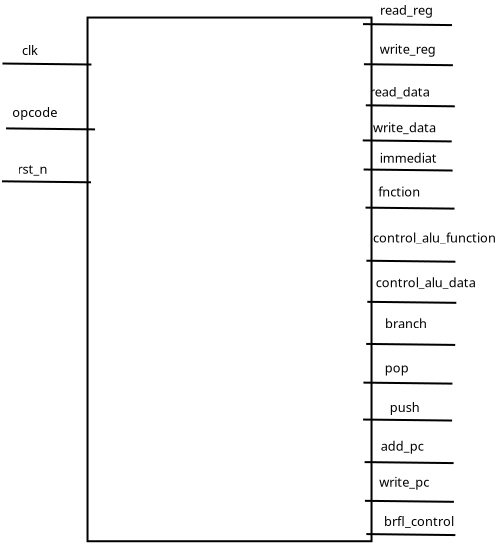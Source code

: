 <?xml version="1.0" encoding="UTF-8"?>
<dia:diagram xmlns:dia="http://www.lysator.liu.se/~alla/dia/">
  <dia:layer name="Segundo Plano" visible="true" active="true">
    <dia:object type="Flowchart - Box" version="0" id="O0">
      <dia:attribute name="obj_pos">
        <dia:point val="32.977,-11.603"/>
      </dia:attribute>
      <dia:attribute name="obj_bb">
        <dia:rectangle val="32.927,-11.653;47.227,14.632"/>
      </dia:attribute>
      <dia:attribute name="elem_corner">
        <dia:point val="32.977,-11.603"/>
      </dia:attribute>
      <dia:attribute name="elem_width">
        <dia:real val="14.2"/>
      </dia:attribute>
      <dia:attribute name="elem_height">
        <dia:real val="26.185"/>
      </dia:attribute>
      <dia:attribute name="border_width">
        <dia:real val="0.1"/>
      </dia:attribute>
      <dia:attribute name="show_background">
        <dia:boolean val="true"/>
      </dia:attribute>
      <dia:attribute name="padding">
        <dia:real val="0.5"/>
      </dia:attribute>
      <dia:attribute name="text">
        <dia:composite type="text">
          <dia:attribute name="string">
            <dia:string>##</dia:string>
          </dia:attribute>
          <dia:attribute name="font">
            <dia:font family="sans" style="0" name="Helvetica"/>
          </dia:attribute>
          <dia:attribute name="height">
            <dia:real val="0.8"/>
          </dia:attribute>
          <dia:attribute name="pos">
            <dia:point val="40.077,1.685"/>
          </dia:attribute>
          <dia:attribute name="color">
            <dia:color val="#000000"/>
          </dia:attribute>
          <dia:attribute name="alignment">
            <dia:enum val="1"/>
          </dia:attribute>
        </dia:composite>
      </dia:attribute>
    </dia:object>
    <dia:object type="Standard - Text" version="1" id="O1">
      <dia:attribute name="obj_pos">
        <dia:point val="47.605,-11.745"/>
      </dia:attribute>
      <dia:attribute name="obj_bb">
        <dia:rectangle val="47.605,-12.34;50.447,-11.595"/>
      </dia:attribute>
      <dia:attribute name="text">
        <dia:composite type="text">
          <dia:attribute name="string">
            <dia:string>#read_reg#</dia:string>
          </dia:attribute>
          <dia:attribute name="font">
            <dia:font family="sans" style="0" name="Helvetica"/>
          </dia:attribute>
          <dia:attribute name="height">
            <dia:real val="0.8"/>
          </dia:attribute>
          <dia:attribute name="pos">
            <dia:point val="47.605,-11.745"/>
          </dia:attribute>
          <dia:attribute name="color">
            <dia:color val="#000000"/>
          </dia:attribute>
          <dia:attribute name="alignment">
            <dia:enum val="0"/>
          </dia:attribute>
        </dia:composite>
      </dia:attribute>
      <dia:attribute name="valign">
        <dia:enum val="3"/>
      </dia:attribute>
    </dia:object>
    <dia:object type="Standard - Text" version="1" id="O2">
      <dia:attribute name="obj_pos">
        <dia:point val="47.085,-7.65"/>
      </dia:attribute>
      <dia:attribute name="obj_bb">
        <dia:rectangle val="47.085,-8.245;50.305,-7.5"/>
      </dia:attribute>
      <dia:attribute name="text">
        <dia:composite type="text">
          <dia:attribute name="string">
            <dia:string>#read_data#</dia:string>
          </dia:attribute>
          <dia:attribute name="font">
            <dia:font family="sans" style="0" name="Helvetica"/>
          </dia:attribute>
          <dia:attribute name="height">
            <dia:real val="0.8"/>
          </dia:attribute>
          <dia:attribute name="pos">
            <dia:point val="47.085,-7.65"/>
          </dia:attribute>
          <dia:attribute name="color">
            <dia:color val="#000000"/>
          </dia:attribute>
          <dia:attribute name="alignment">
            <dia:enum val="0"/>
          </dia:attribute>
        </dia:composite>
      </dia:attribute>
      <dia:attribute name="valign">
        <dia:enum val="3"/>
      </dia:attribute>
    </dia:object>
    <dia:object type="Standard - Text" version="1" id="O3">
      <dia:attribute name="obj_pos">
        <dia:point val="47.582,-4.345"/>
      </dia:attribute>
      <dia:attribute name="obj_bb">
        <dia:rectangle val="47.582,-4.94;50.627,-4.195"/>
      </dia:attribute>
      <dia:attribute name="text">
        <dia:composite type="text">
          <dia:attribute name="string">
            <dia:string>#immediat#</dia:string>
          </dia:attribute>
          <dia:attribute name="font">
            <dia:font family="sans" style="0" name="Helvetica"/>
          </dia:attribute>
          <dia:attribute name="height">
            <dia:real val="0.8"/>
          </dia:attribute>
          <dia:attribute name="pos">
            <dia:point val="47.582,-4.345"/>
          </dia:attribute>
          <dia:attribute name="color">
            <dia:color val="#000000"/>
          </dia:attribute>
          <dia:attribute name="alignment">
            <dia:enum val="0"/>
          </dia:attribute>
        </dia:composite>
      </dia:attribute>
      <dia:attribute name="valign">
        <dia:enum val="3"/>
      </dia:attribute>
    </dia:object>
    <dia:object type="Standard - Text" version="1" id="O4">
      <dia:attribute name="obj_pos">
        <dia:point val="47.511,-2.66"/>
      </dia:attribute>
      <dia:attribute name="obj_bb">
        <dia:rectangle val="47.511,-3.255;49.718,-2.51"/>
      </dia:attribute>
      <dia:attribute name="text">
        <dia:composite type="text">
          <dia:attribute name="string">
            <dia:string>#fnction#</dia:string>
          </dia:attribute>
          <dia:attribute name="font">
            <dia:font family="sans" style="0" name="Helvetica"/>
          </dia:attribute>
          <dia:attribute name="height">
            <dia:real val="0.8"/>
          </dia:attribute>
          <dia:attribute name="pos">
            <dia:point val="47.511,-2.66"/>
          </dia:attribute>
          <dia:attribute name="color">
            <dia:color val="#000000"/>
          </dia:attribute>
          <dia:attribute name="alignment">
            <dia:enum val="0"/>
          </dia:attribute>
        </dia:composite>
      </dia:attribute>
      <dia:attribute name="valign">
        <dia:enum val="3"/>
      </dia:attribute>
    </dia:object>
    <dia:object type="Standard - Text" version="1" id="O5">
      <dia:attribute name="obj_pos">
        <dia:point val="47.386,1.88"/>
      </dia:attribute>
      <dia:attribute name="obj_bb">
        <dia:rectangle val="47.386,1.285;52.676,2.03"/>
      </dia:attribute>
      <dia:attribute name="text">
        <dia:composite type="text">
          <dia:attribute name="string">
            <dia:string>#control_alu_data#</dia:string>
          </dia:attribute>
          <dia:attribute name="font">
            <dia:font family="sans" style="0" name="Helvetica"/>
          </dia:attribute>
          <dia:attribute name="height">
            <dia:real val="0.8"/>
          </dia:attribute>
          <dia:attribute name="pos">
            <dia:point val="47.386,1.88"/>
          </dia:attribute>
          <dia:attribute name="color">
            <dia:color val="#000000"/>
          </dia:attribute>
          <dia:attribute name="alignment">
            <dia:enum val="0"/>
          </dia:attribute>
        </dia:composite>
      </dia:attribute>
      <dia:attribute name="valign">
        <dia:enum val="3"/>
      </dia:attribute>
    </dia:object>
    <dia:object type="Standard - Text" version="1" id="O6">
      <dia:attribute name="obj_pos">
        <dia:point val="47.855,3.933"/>
      </dia:attribute>
      <dia:attribute name="obj_bb">
        <dia:rectangle val="47.855,3.337;50.08,4.082"/>
      </dia:attribute>
      <dia:attribute name="text">
        <dia:composite type="text">
          <dia:attribute name="string">
            <dia:string>#branch#</dia:string>
          </dia:attribute>
          <dia:attribute name="font">
            <dia:font family="sans" style="0" name="Helvetica"/>
          </dia:attribute>
          <dia:attribute name="height">
            <dia:real val="0.8"/>
          </dia:attribute>
          <dia:attribute name="pos">
            <dia:point val="47.855,3.933"/>
          </dia:attribute>
          <dia:attribute name="color">
            <dia:color val="#000000"/>
          </dia:attribute>
          <dia:attribute name="alignment">
            <dia:enum val="0"/>
          </dia:attribute>
        </dia:composite>
      </dia:attribute>
      <dia:attribute name="valign">
        <dia:enum val="3"/>
      </dia:attribute>
    </dia:object>
    <dia:object type="Standard - Text" version="1" id="O7">
      <dia:attribute name="obj_pos">
        <dia:point val="47.834,6.139"/>
      </dia:attribute>
      <dia:attribute name="obj_bb">
        <dia:rectangle val="47.834,5.544;49.042,6.289"/>
      </dia:attribute>
      <dia:attribute name="text">
        <dia:composite type="text">
          <dia:attribute name="string">
            <dia:string>#pop#</dia:string>
          </dia:attribute>
          <dia:attribute name="font">
            <dia:font family="sans" style="0" name="Helvetica"/>
          </dia:attribute>
          <dia:attribute name="height">
            <dia:real val="0.8"/>
          </dia:attribute>
          <dia:attribute name="pos">
            <dia:point val="47.834,6.139"/>
          </dia:attribute>
          <dia:attribute name="color">
            <dia:color val="#000000"/>
          </dia:attribute>
          <dia:attribute name="alignment">
            <dia:enum val="0"/>
          </dia:attribute>
        </dia:composite>
      </dia:attribute>
      <dia:attribute name="valign">
        <dia:enum val="3"/>
      </dia:attribute>
    </dia:object>
    <dia:object type="Standard - Text" version="1" id="O8">
      <dia:attribute name="obj_pos">
        <dia:point val="48.085,8.119"/>
      </dia:attribute>
      <dia:attribute name="obj_bb">
        <dia:rectangle val="48.085,7.524;49.635,8.269"/>
      </dia:attribute>
      <dia:attribute name="text">
        <dia:composite type="text">
          <dia:attribute name="string">
            <dia:string>#push#</dia:string>
          </dia:attribute>
          <dia:attribute name="font">
            <dia:font family="sans" style="0" name="Helvetica"/>
          </dia:attribute>
          <dia:attribute name="height">
            <dia:real val="0.8"/>
          </dia:attribute>
          <dia:attribute name="pos">
            <dia:point val="48.085,8.119"/>
          </dia:attribute>
          <dia:attribute name="color">
            <dia:color val="#000000"/>
          </dia:attribute>
          <dia:attribute name="alignment">
            <dia:enum val="0"/>
          </dia:attribute>
        </dia:composite>
      </dia:attribute>
      <dia:attribute name="valign">
        <dia:enum val="3"/>
      </dia:attribute>
    </dia:object>
    <dia:object type="Standard - Text" version="1" id="O9">
      <dia:attribute name="obj_pos">
        <dia:point val="47.56,11.855"/>
      </dia:attribute>
      <dia:attribute name="obj_bb">
        <dia:rectangle val="47.56,11.26;50.248,12.005"/>
      </dia:attribute>
      <dia:attribute name="text">
        <dia:composite type="text">
          <dia:attribute name="string">
            <dia:string>#write_pc#</dia:string>
          </dia:attribute>
          <dia:attribute name="font">
            <dia:font family="sans" style="0" name="Helvetica"/>
          </dia:attribute>
          <dia:attribute name="height">
            <dia:real val="0.8"/>
          </dia:attribute>
          <dia:attribute name="pos">
            <dia:point val="47.56,11.855"/>
          </dia:attribute>
          <dia:attribute name="color">
            <dia:color val="#000000"/>
          </dia:attribute>
          <dia:attribute name="alignment">
            <dia:enum val="0"/>
          </dia:attribute>
        </dia:composite>
      </dia:attribute>
      <dia:attribute name="valign">
        <dia:enum val="3"/>
      </dia:attribute>
    </dia:object>
    <dia:object type="Standard - Line" version="0" id="O10">
      <dia:attribute name="obj_pos">
        <dia:point val="46.75,-11.275"/>
      </dia:attribute>
      <dia:attribute name="obj_bb">
        <dia:rectangle val="46.699,-11.326;51.251,-11.174"/>
      </dia:attribute>
      <dia:attribute name="conn_endpoints">
        <dia:point val="46.75,-11.275"/>
        <dia:point val="51.2,-11.225"/>
      </dia:attribute>
      <dia:attribute name="numcp">
        <dia:int val="1"/>
      </dia:attribute>
    </dia:object>
    <dia:object type="Standard - Line" version="0" id="O11">
      <dia:attribute name="obj_pos">
        <dia:point val="46.796,-9.269"/>
      </dia:attribute>
      <dia:attribute name="obj_bb">
        <dia:rectangle val="46.745,-9.32;51.296,-9.169"/>
      </dia:attribute>
      <dia:attribute name="conn_endpoints">
        <dia:point val="46.796,-9.269"/>
        <dia:point val="51.246,-9.219"/>
      </dia:attribute>
      <dia:attribute name="numcp">
        <dia:int val="1"/>
      </dia:attribute>
    </dia:object>
    <dia:object type="Standard - Line" version="0" id="O12">
      <dia:attribute name="obj_pos">
        <dia:point val="46.891,-7.214"/>
      </dia:attribute>
      <dia:attribute name="obj_bb">
        <dia:rectangle val="46.84,-7.265;51.391,-7.114"/>
      </dia:attribute>
      <dia:attribute name="conn_endpoints">
        <dia:point val="46.891,-7.214"/>
        <dia:point val="51.341,-7.164"/>
      </dia:attribute>
      <dia:attribute name="numcp">
        <dia:int val="1"/>
      </dia:attribute>
    </dia:object>
    <dia:object type="Standard - Line" version="0" id="O13">
      <dia:attribute name="obj_pos">
        <dia:point val="46.736,-5.459"/>
      </dia:attribute>
      <dia:attribute name="obj_bb">
        <dia:rectangle val="46.685,-5.51;51.236,-5.359"/>
      </dia:attribute>
      <dia:attribute name="conn_endpoints">
        <dia:point val="46.736,-5.459"/>
        <dia:point val="51.186,-5.409"/>
      </dia:attribute>
      <dia:attribute name="numcp">
        <dia:int val="1"/>
      </dia:attribute>
    </dia:object>
    <dia:object type="Standard - Line" version="0" id="O14">
      <dia:attribute name="obj_pos">
        <dia:point val="46.781,-4.004"/>
      </dia:attribute>
      <dia:attribute name="obj_bb">
        <dia:rectangle val="46.73,-4.055;51.281,-3.904"/>
      </dia:attribute>
      <dia:attribute name="conn_endpoints">
        <dia:point val="46.781,-4.004"/>
        <dia:point val="51.231,-3.954"/>
      </dia:attribute>
      <dia:attribute name="numcp">
        <dia:int val="1"/>
      </dia:attribute>
    </dia:object>
    <dia:object type="Standard - Line" version="0" id="O15">
      <dia:attribute name="obj_pos">
        <dia:point val="46.876,-2.099"/>
      </dia:attribute>
      <dia:attribute name="obj_bb">
        <dia:rectangle val="46.825,-2.15;51.376,-1.999"/>
      </dia:attribute>
      <dia:attribute name="conn_endpoints">
        <dia:point val="46.876,-2.099"/>
        <dia:point val="51.326,-2.049"/>
      </dia:attribute>
      <dia:attribute name="numcp">
        <dia:int val="1"/>
      </dia:attribute>
    </dia:object>
    <dia:object type="Standard - Line" version="0" id="O16">
      <dia:attribute name="obj_pos">
        <dia:point val="46.921,0.556"/>
      </dia:attribute>
      <dia:attribute name="obj_bb">
        <dia:rectangle val="46.87,0.505;51.421,0.656"/>
      </dia:attribute>
      <dia:attribute name="conn_endpoints">
        <dia:point val="46.921,0.556"/>
        <dia:point val="51.371,0.606"/>
      </dia:attribute>
      <dia:attribute name="numcp">
        <dia:int val="1"/>
      </dia:attribute>
    </dia:object>
    <dia:object type="Standard - Line" version="0" id="O17">
      <dia:attribute name="obj_pos">
        <dia:point val="46.966,2.611"/>
      </dia:attribute>
      <dia:attribute name="obj_bb">
        <dia:rectangle val="46.915,2.56;51.466,2.711"/>
      </dia:attribute>
      <dia:attribute name="conn_endpoints">
        <dia:point val="46.966,2.611"/>
        <dia:point val="51.416,2.661"/>
      </dia:attribute>
      <dia:attribute name="numcp">
        <dia:int val="1"/>
      </dia:attribute>
    </dia:object>
    <dia:object type="Standard - Line" version="0" id="O18">
      <dia:attribute name="obj_pos">
        <dia:point val="46.911,4.716"/>
      </dia:attribute>
      <dia:attribute name="obj_bb">
        <dia:rectangle val="46.86,4.665;51.411,4.816"/>
      </dia:attribute>
      <dia:attribute name="conn_endpoints">
        <dia:point val="46.911,4.716"/>
        <dia:point val="51.361,4.766"/>
      </dia:attribute>
      <dia:attribute name="numcp">
        <dia:int val="1"/>
      </dia:attribute>
    </dia:object>
    <dia:object type="Standard - Line" version="0" id="O19">
      <dia:attribute name="obj_pos">
        <dia:point val="46.771,6.651"/>
      </dia:attribute>
      <dia:attribute name="obj_bb">
        <dia:rectangle val="46.72,6.6;51.271,6.751"/>
      </dia:attribute>
      <dia:attribute name="conn_endpoints">
        <dia:point val="46.771,6.651"/>
        <dia:point val="51.221,6.701"/>
      </dia:attribute>
      <dia:attribute name="numcp">
        <dia:int val="1"/>
      </dia:attribute>
    </dia:object>
    <dia:object type="Standard - Line" version="0" id="O20">
      <dia:attribute name="obj_pos">
        <dia:point val="46.755,8.497"/>
      </dia:attribute>
      <dia:attribute name="obj_bb">
        <dia:rectangle val="46.704,8.447;51.255,8.598"/>
      </dia:attribute>
      <dia:attribute name="conn_endpoints">
        <dia:point val="46.755,8.497"/>
        <dia:point val="51.205,8.547"/>
      </dia:attribute>
      <dia:attribute name="numcp">
        <dia:int val="1"/>
      </dia:attribute>
    </dia:object>
    <dia:object type="Standard - Text" version="1" id="O21">
      <dia:attribute name="obj_pos">
        <dia:point val="47.582,-9.791"/>
      </dia:attribute>
      <dia:attribute name="obj_bb">
        <dia:rectangle val="47.582,-10.386;50.574,-9.641"/>
      </dia:attribute>
      <dia:attribute name="text">
        <dia:composite type="text">
          <dia:attribute name="string">
            <dia:string>#write_reg#</dia:string>
          </dia:attribute>
          <dia:attribute name="font">
            <dia:font family="sans" style="0" name="Helvetica"/>
          </dia:attribute>
          <dia:attribute name="height">
            <dia:real val="0.8"/>
          </dia:attribute>
          <dia:attribute name="pos">
            <dia:point val="47.582,-9.791"/>
          </dia:attribute>
          <dia:attribute name="color">
            <dia:color val="#000000"/>
          </dia:attribute>
          <dia:attribute name="alignment">
            <dia:enum val="0"/>
          </dia:attribute>
        </dia:composite>
      </dia:attribute>
      <dia:attribute name="valign">
        <dia:enum val="3"/>
      </dia:attribute>
    </dia:object>
    <dia:object type="Standard - Text" version="1" id="O22">
      <dia:attribute name="obj_pos">
        <dia:point val="47.255,-5.865"/>
      </dia:attribute>
      <dia:attribute name="obj_bb">
        <dia:rectangle val="47.255,-6.46;50.624,-5.715"/>
      </dia:attribute>
      <dia:attribute name="text">
        <dia:composite type="text">
          <dia:attribute name="string">
            <dia:string>#write_data#</dia:string>
          </dia:attribute>
          <dia:attribute name="font">
            <dia:font family="sans" style="0" name="Helvetica"/>
          </dia:attribute>
          <dia:attribute name="height">
            <dia:real val="0.8"/>
          </dia:attribute>
          <dia:attribute name="pos">
            <dia:point val="47.255,-5.865"/>
          </dia:attribute>
          <dia:attribute name="color">
            <dia:color val="#000000"/>
          </dia:attribute>
          <dia:attribute name="alignment">
            <dia:enum val="0"/>
          </dia:attribute>
        </dia:composite>
      </dia:attribute>
      <dia:attribute name="valign">
        <dia:enum val="3"/>
      </dia:attribute>
    </dia:object>
    <dia:object type="Standard - Text" version="1" id="O23">
      <dia:attribute name="obj_pos">
        <dia:point val="47.255,-0.358"/>
      </dia:attribute>
      <dia:attribute name="obj_bb">
        <dia:rectangle val="47.255,-0.953;53.715,-0.208"/>
      </dia:attribute>
      <dia:attribute name="text">
        <dia:composite type="text">
          <dia:attribute name="string">
            <dia:string>#control_alu_function#</dia:string>
          </dia:attribute>
          <dia:attribute name="font">
            <dia:font family="sans" style="0" name="Helvetica"/>
          </dia:attribute>
          <dia:attribute name="height">
            <dia:real val="0.8"/>
          </dia:attribute>
          <dia:attribute name="pos">
            <dia:point val="47.255,-0.358"/>
          </dia:attribute>
          <dia:attribute name="color">
            <dia:color val="#000000"/>
          </dia:attribute>
          <dia:attribute name="alignment">
            <dia:enum val="0"/>
          </dia:attribute>
        </dia:composite>
      </dia:attribute>
      <dia:attribute name="valign">
        <dia:enum val="3"/>
      </dia:attribute>
    </dia:object>
    <dia:object type="Standard - Line" version="0" id="O24">
      <dia:attribute name="obj_pos">
        <dia:point val="46.831,10.625"/>
      </dia:attribute>
      <dia:attribute name="obj_bb">
        <dia:rectangle val="46.78,10.575;51.331,10.726"/>
      </dia:attribute>
      <dia:attribute name="conn_endpoints">
        <dia:point val="46.831,10.625"/>
        <dia:point val="51.281,10.675"/>
      </dia:attribute>
      <dia:attribute name="numcp">
        <dia:int val="1"/>
      </dia:attribute>
    </dia:object>
    <dia:object type="Standard - Text" version="1" id="O25">
      <dia:attribute name="obj_pos">
        <dia:point val="47.636,10.057"/>
      </dia:attribute>
      <dia:attribute name="obj_bb">
        <dia:rectangle val="47.636,9.462;49.924,10.207"/>
      </dia:attribute>
      <dia:attribute name="text">
        <dia:composite type="text">
          <dia:attribute name="string">
            <dia:string>#add_pc#</dia:string>
          </dia:attribute>
          <dia:attribute name="font">
            <dia:font family="sans" style="0" name="Helvetica"/>
          </dia:attribute>
          <dia:attribute name="height">
            <dia:real val="0.8"/>
          </dia:attribute>
          <dia:attribute name="pos">
            <dia:point val="47.636,10.057"/>
          </dia:attribute>
          <dia:attribute name="color">
            <dia:color val="#000000"/>
          </dia:attribute>
          <dia:attribute name="alignment">
            <dia:enum val="0"/>
          </dia:attribute>
        </dia:composite>
      </dia:attribute>
      <dia:attribute name="valign">
        <dia:enum val="3"/>
      </dia:attribute>
    </dia:object>
    <dia:object type="Standard - Line" version="0" id="O26">
      <dia:attribute name="obj_pos">
        <dia:point val="46.847,12.561"/>
      </dia:attribute>
      <dia:attribute name="obj_bb">
        <dia:rectangle val="46.796,12.51;51.348,12.662"/>
      </dia:attribute>
      <dia:attribute name="conn_endpoints">
        <dia:point val="46.847,12.561"/>
        <dia:point val="51.297,12.611"/>
      </dia:attribute>
      <dia:attribute name="numcp">
        <dia:int val="1"/>
      </dia:attribute>
    </dia:object>
    <dia:object type="Standard - Line" version="0" id="O27">
      <dia:attribute name="obj_pos">
        <dia:point val="46.918,14.224"/>
      </dia:attribute>
      <dia:attribute name="obj_bb">
        <dia:rectangle val="46.867,14.173;51.418,14.325"/>
      </dia:attribute>
      <dia:attribute name="conn_endpoints">
        <dia:point val="46.918,14.224"/>
        <dia:point val="51.368,14.274"/>
      </dia:attribute>
      <dia:attribute name="numcp">
        <dia:int val="1"/>
      </dia:attribute>
    </dia:object>
    <dia:object type="Standard - Text" version="1" id="O28">
      <dia:attribute name="obj_pos">
        <dia:point val="47.8,13.819"/>
      </dia:attribute>
      <dia:attribute name="obj_bb">
        <dia:rectangle val="47.8,13.205;51.443,14.006"/>
      </dia:attribute>
      <dia:attribute name="text">
        <dia:composite type="text">
          <dia:attribute name="string">
            <dia:string>#brfl_control#</dia:string>
          </dia:attribute>
          <dia:attribute name="font">
            <dia:font family="sans" style="0" name="Helvetica"/>
          </dia:attribute>
          <dia:attribute name="height">
            <dia:real val="0.8"/>
          </dia:attribute>
          <dia:attribute name="pos">
            <dia:point val="47.8,13.819"/>
          </dia:attribute>
          <dia:attribute name="color">
            <dia:color val="#000000"/>
          </dia:attribute>
          <dia:attribute name="alignment">
            <dia:enum val="0"/>
          </dia:attribute>
        </dia:composite>
      </dia:attribute>
      <dia:attribute name="valign">
        <dia:enum val="3"/>
      </dia:attribute>
    </dia:object>
    <dia:object type="Standard - Line" version="0" id="O29">
      <dia:attribute name="obj_pos">
        <dia:point val="28.723,-9.304"/>
      </dia:attribute>
      <dia:attribute name="obj_bb">
        <dia:rectangle val="28.672,-9.354;33.223,-9.203"/>
      </dia:attribute>
      <dia:attribute name="conn_endpoints">
        <dia:point val="28.723,-9.304"/>
        <dia:point val="33.173,-9.254"/>
      </dia:attribute>
      <dia:attribute name="numcp">
        <dia:int val="1"/>
      </dia:attribute>
    </dia:object>
    <dia:object type="Standard - Text" version="1" id="O30">
      <dia:attribute name="obj_pos">
        <dia:point val="29.697,-9.736"/>
      </dia:attribute>
      <dia:attribute name="obj_bb">
        <dia:rectangle val="29.697,-10.331;30.597,-9.586"/>
      </dia:attribute>
      <dia:attribute name="text">
        <dia:composite type="text">
          <dia:attribute name="string">
            <dia:string>#clk#</dia:string>
          </dia:attribute>
          <dia:attribute name="font">
            <dia:font family="sans" style="0" name="Helvetica"/>
          </dia:attribute>
          <dia:attribute name="height">
            <dia:real val="0.8"/>
          </dia:attribute>
          <dia:attribute name="pos">
            <dia:point val="29.697,-9.736"/>
          </dia:attribute>
          <dia:attribute name="color">
            <dia:color val="#000000"/>
          </dia:attribute>
          <dia:attribute name="alignment">
            <dia:enum val="0"/>
          </dia:attribute>
        </dia:composite>
      </dia:attribute>
      <dia:attribute name="valign">
        <dia:enum val="3"/>
      </dia:attribute>
    </dia:object>
    <dia:object type="Standard - Line" version="0" id="O31">
      <dia:attribute name="obj_pos">
        <dia:point val="28.903,-6.06"/>
      </dia:attribute>
      <dia:attribute name="obj_bb">
        <dia:rectangle val="28.852,-6.11;33.403,-5.959"/>
      </dia:attribute>
      <dia:attribute name="conn_endpoints">
        <dia:point val="28.903,-6.06"/>
        <dia:point val="33.353,-6.01"/>
      </dia:attribute>
      <dia:attribute name="numcp">
        <dia:int val="1"/>
      </dia:attribute>
    </dia:object>
    <dia:object type="Standard - Text" version="1" id="O32">
      <dia:attribute name="obj_pos">
        <dia:point val="29.207,-6.628"/>
      </dia:attribute>
      <dia:attribute name="obj_bb">
        <dia:rectangle val="29.207,-7.223;31.554,-6.478"/>
      </dia:attribute>
      <dia:attribute name="text">
        <dia:composite type="text">
          <dia:attribute name="string">
            <dia:string>#opcode#</dia:string>
          </dia:attribute>
          <dia:attribute name="font">
            <dia:font family="sans" style="0" name="Helvetica"/>
          </dia:attribute>
          <dia:attribute name="height">
            <dia:real val="0.8"/>
          </dia:attribute>
          <dia:attribute name="pos">
            <dia:point val="29.207,-6.628"/>
          </dia:attribute>
          <dia:attribute name="color">
            <dia:color val="#000000"/>
          </dia:attribute>
          <dia:attribute name="alignment">
            <dia:enum val="0"/>
          </dia:attribute>
        </dia:composite>
      </dia:attribute>
      <dia:attribute name="valign">
        <dia:enum val="3"/>
      </dia:attribute>
    </dia:object>
    <dia:object type="Standard - Line" version="0" id="O33">
      <dia:attribute name="obj_pos">
        <dia:point val="28.701,-3.415"/>
      </dia:attribute>
      <dia:attribute name="obj_bb">
        <dia:rectangle val="28.65,-3.466;33.202,-3.314"/>
      </dia:attribute>
      <dia:attribute name="conn_endpoints">
        <dia:point val="28.701,-3.415"/>
        <dia:point val="33.151,-3.365"/>
      </dia:attribute>
      <dia:attribute name="numcp">
        <dia:int val="1"/>
      </dia:attribute>
    </dia:object>
    <dia:object type="Standard - Text" version="1" id="O34">
      <dia:attribute name="obj_pos">
        <dia:point val="28.825,-1.394"/>
      </dia:attribute>
      <dia:attribute name="obj_bb">
        <dia:rectangle val="28.825,-1.989;28.825,-1.244"/>
      </dia:attribute>
      <dia:attribute name="text">
        <dia:composite type="text">
          <dia:attribute name="string">
            <dia:string>##</dia:string>
          </dia:attribute>
          <dia:attribute name="font">
            <dia:font family="sans" style="0" name="Helvetica"/>
          </dia:attribute>
          <dia:attribute name="height">
            <dia:real val="0.8"/>
          </dia:attribute>
          <dia:attribute name="pos">
            <dia:point val="28.825,-1.394"/>
          </dia:attribute>
          <dia:attribute name="color">
            <dia:color val="#000000"/>
          </dia:attribute>
          <dia:attribute name="alignment">
            <dia:enum val="0"/>
          </dia:attribute>
        </dia:composite>
      </dia:attribute>
      <dia:attribute name="valign">
        <dia:enum val="3"/>
      </dia:attribute>
    </dia:object>
    <dia:object type="Standard - Text" version="1" id="O35">
      <dia:attribute name="obj_pos">
        <dia:point val="29.479,-3.793"/>
      </dia:attribute>
      <dia:attribute name="obj_bb">
        <dia:rectangle val="29.479,-4.388;31.049,-3.643"/>
      </dia:attribute>
      <dia:attribute name="text">
        <dia:composite type="text">
          <dia:attribute name="string">
            <dia:string>#rst_n#</dia:string>
          </dia:attribute>
          <dia:attribute name="font">
            <dia:font family="sans" style="0" name="Helvetica"/>
          </dia:attribute>
          <dia:attribute name="height">
            <dia:real val="0.8"/>
          </dia:attribute>
          <dia:attribute name="pos">
            <dia:point val="29.479,-3.793"/>
          </dia:attribute>
          <dia:attribute name="color">
            <dia:color val="#000000"/>
          </dia:attribute>
          <dia:attribute name="alignment">
            <dia:enum val="0"/>
          </dia:attribute>
        </dia:composite>
      </dia:attribute>
      <dia:attribute name="valign">
        <dia:enum val="3"/>
      </dia:attribute>
    </dia:object>
  </dia:layer>
</dia:diagram>
